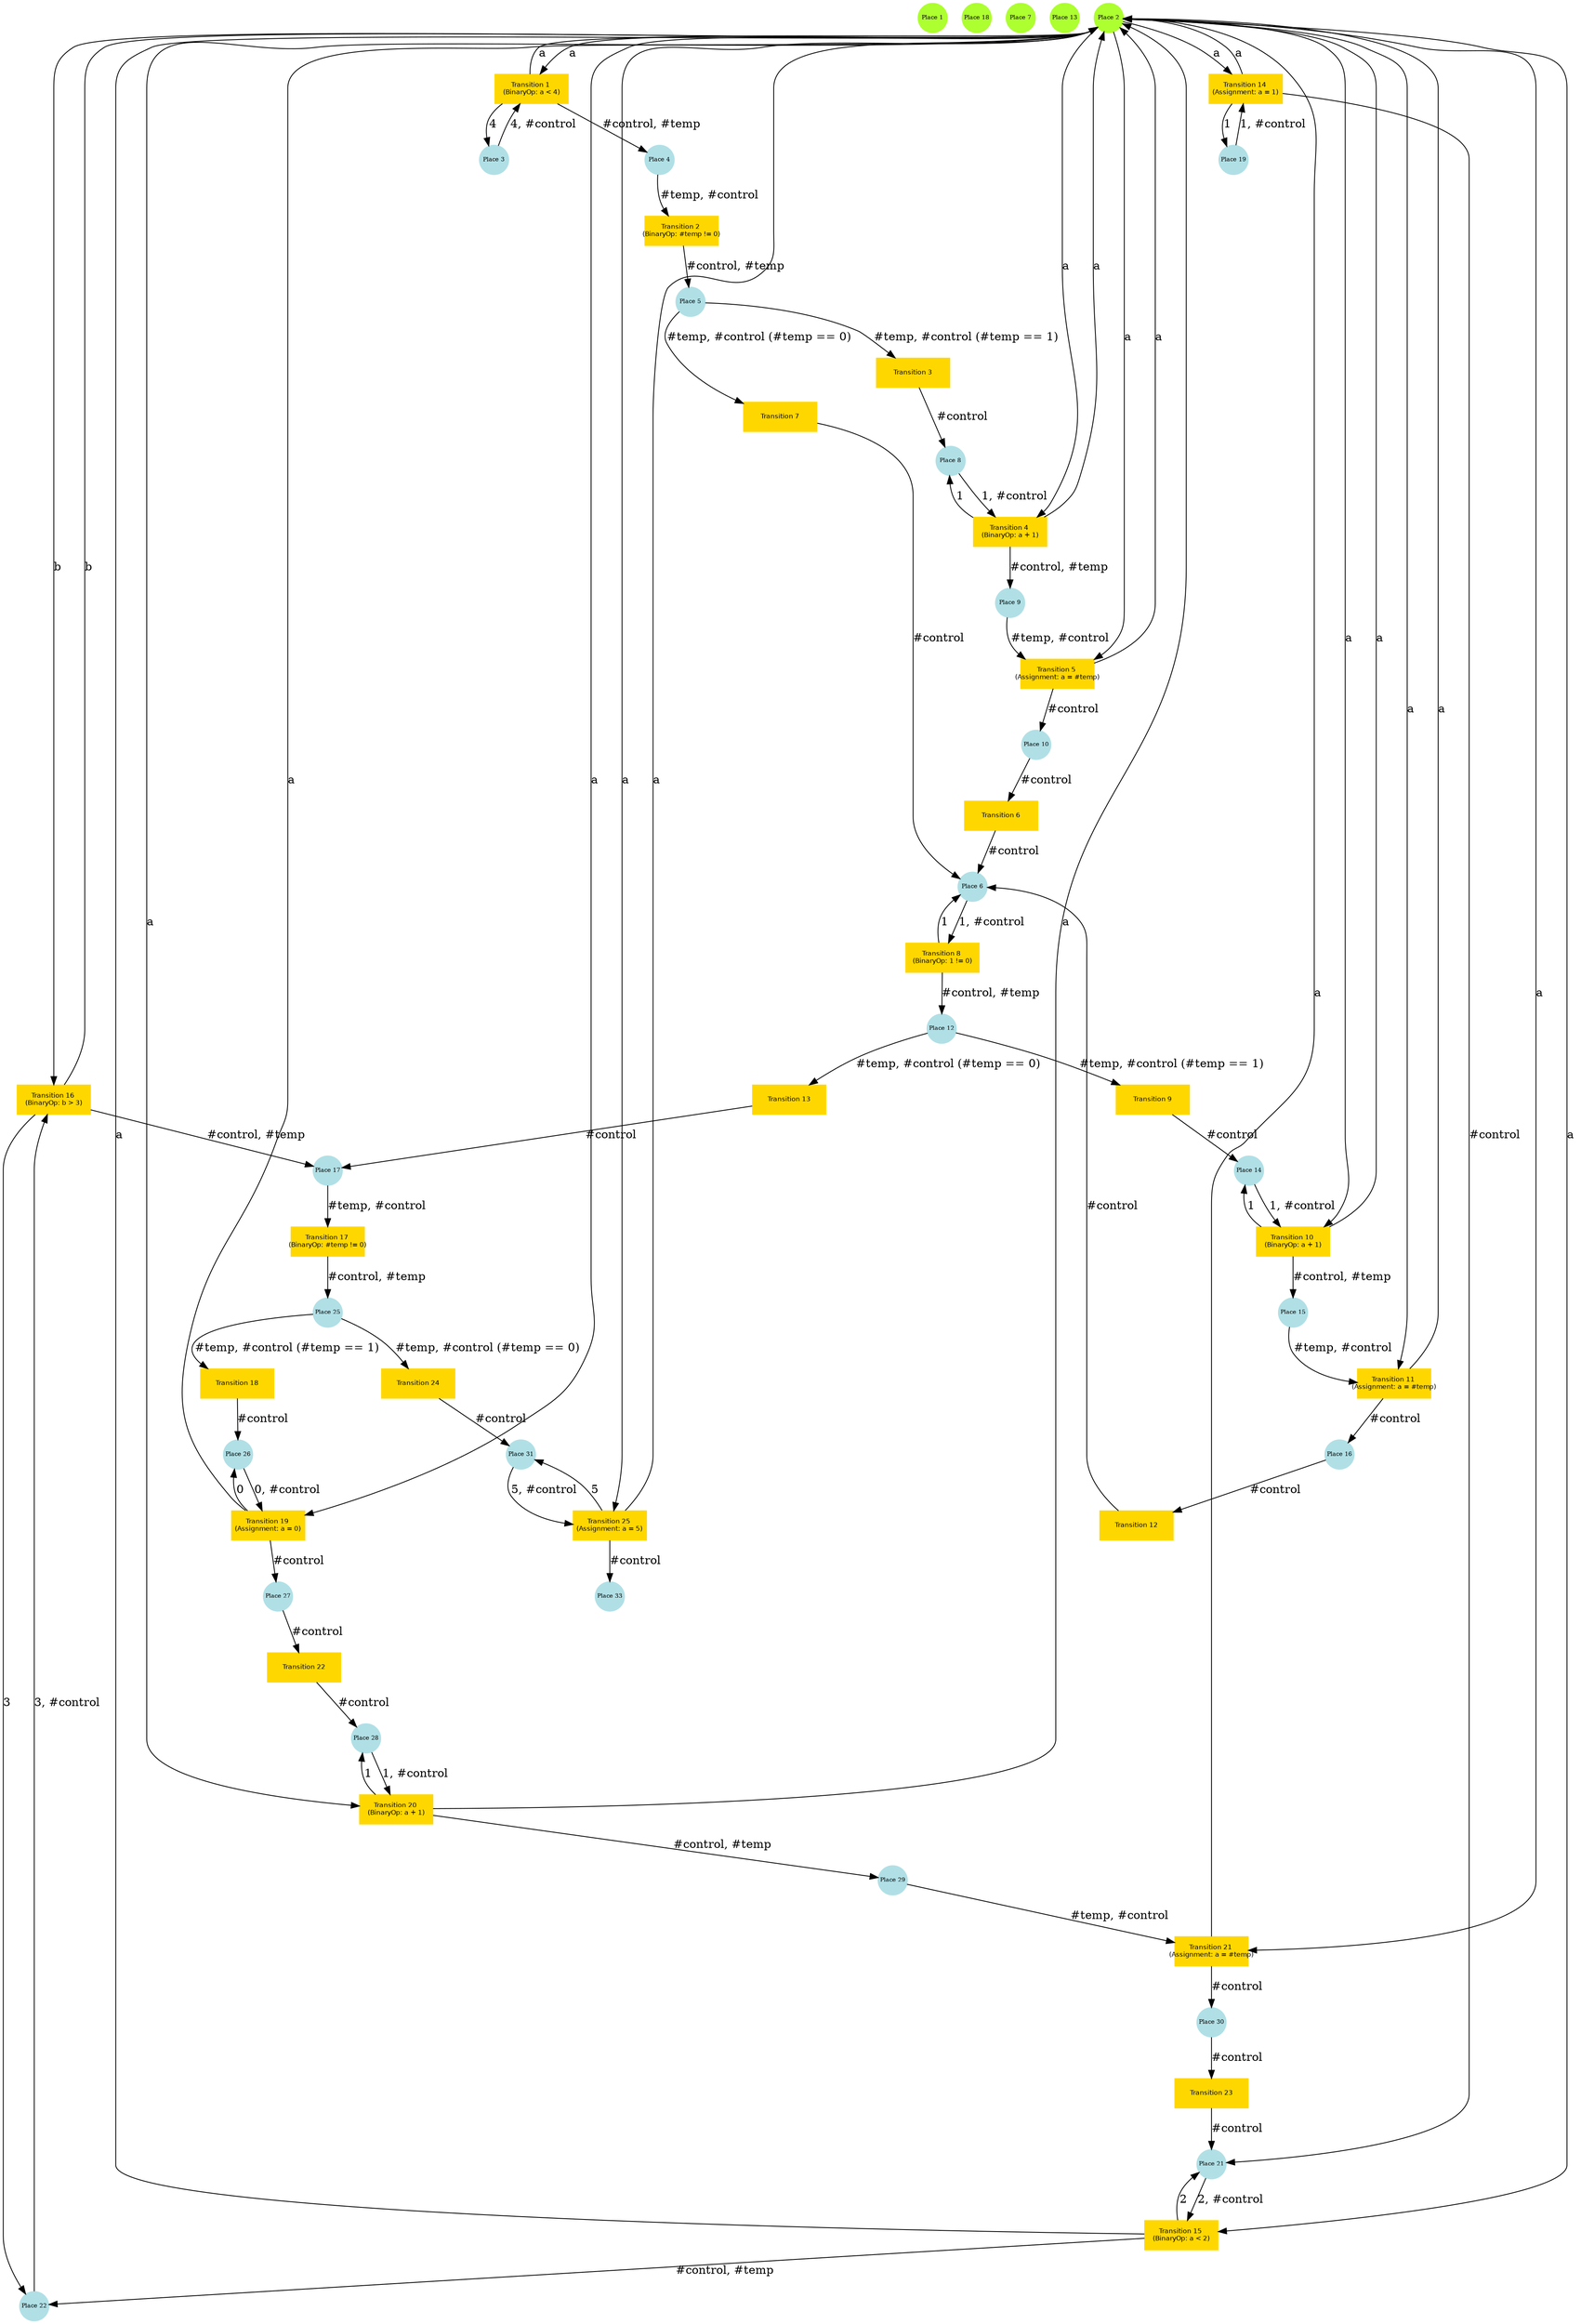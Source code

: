 digraph boxes_and_circles { 
graph [overlap = true, fontsize = 10] 
node [shape = circle, fixedsize = true, color = greenyellow, style = "filled", fontsize = 7] 
Place1[ label = "Place 1" ]; Place18[ label = "Place 18" ]; Place7[ label = "Place 7" ]; Place13[ label = "Place 13" ]; Place2[ label = "Place 2" ]; 
 node [shape = circle, fixedsize = true, color = powderblue, style = "filled", fontsize = 7] 
 Place10[ label = "Place 10" ]; Place25[ label = "Place 25" ]; Place16[ label = "Place 16" ]; Place3[ label = "Place 3" ]; Place4[ label = "Place 4" ]; Place17[ label = "Place 17" ]; Place30[ label = "Place 30" ]; Place5[ label = "Place 5" ]; Place12[ label = "Place 12" ]; Place31[ label = "Place 31" ]; Place19[ label = "Place 19" ]; Place6[ label = "Place 6" ]; Place26[ label = "Place 26" ]; Place33[ label = "Place 33" ]; Place27[ label = "Place 27" ]; Place8[ label = "Place 8" ]; Place14[ label = "Place 14" ]; Place9[ label = "Place 9" ]; Place15[ label = "Place 15" ]; Place21[ label = "Place 21" ]; Place22[ label = "Place 22" ]; Place28[ label = "Place 28" ]; Place29[ label = "Place 29" ]; 
 node [shape = box, fontname = Helvetica, color = gold, style = "filled", fontsize = 8, width = 1.25] 
Transition16 [ label = "Transition 16 
(BinaryOp: b > 3)" ]; Transition21 [ label = "Transition 21 
(Assignment: a = #temp)" ]; Transition1 [ label = "Transition 1 
(BinaryOp: a < 4)" ]; Transition7 [ label = "Transition 7" ]; Transition13 [ label = "Transition 13" ]; Transition18 [ label = "Transition 18" ]; Transition23 [ label = "Transition 23" ]; Transition2 [ label = "Transition 2 
(BinaryOp: #temp != 0)" ]; Transition8 [ label = "Transition 8 
(BinaryOp: 1 != 0)" ]; Transition24 [ label = "Transition 24" ]; Transition14 [ label = "Transition 14 
(Assignment: a = 1)" ]; Transition3 [ label = "Transition 3" ]; Transition9 [ label = "Transition 9" ]; Transition19 [ label = "Transition 19 
(Assignment: a = 0)" ]; Transition6 [ label = "Transition 6" ]; Transition12 [ label = "Transition 12" ]; Transition17 [ label = "Transition 17 
(BinaryOp: #temp != 0)" ]; Transition25 [ label = "Transition 25 
(Assignment: a = 5)" ]; Transition4 [ label = "Transition 4 
(BinaryOp: a + 1)" ]; Transition10 [ label = "Transition 10 
(BinaryOp: a + 1)" ]; Transition22 [ label = "Transition 22" ]; Transition15 [ label = "Transition 15 
(BinaryOp: a < 2)" ]; Transition20 [ label = "Transition 20 
(BinaryOp: a + 1)" ]; Transition5 [ label = "Transition 5 
(Assignment: a = #temp)" ]; Transition11 [ label = "Transition 11 
(Assignment: a = #temp)" ]; 
Place9 -> Transition5 [ label = "#temp, #control "]; 
 Place28 -> Transition20 [ label = "1, #control "]; 
 Place15 -> Transition11 [ label = "#temp, #control "]; 
 Place2 -> Transition21 [ label = "a "]; 
 Place10 -> Transition6 [ label = "#control "]; 
 Place2 -> Transition16 [ label = "b "]; 
 Place16 -> Transition12 [ label = "#control "]; 
 Place29 -> Transition21 [ label = "#temp, #control "]; 
 Place5 -> Transition7 [ label = "#temp, #control (#temp == 0) "]; 
 Place22 -> Transition16 [ label = "3, #control "]; 
 Place2 -> Transition1 [ label = "a "]; 
 Place3 -> Transition1 [ label = "4, #control "]; 
 Place12 -> Transition13 [ label = "#temp, #control (#temp == 0) "]; 
 Place27 -> Transition22 [ label = "#control "]; 
 Place25 -> Transition18 [ label = "#temp, #control (#temp == 1) "]; 
 Place2 -> Transition25 [ label = "a "]; 
 Place4 -> Transition2 [ label = "#temp, #control "]; 
 Place6 -> Transition8 [ label = "1, #control "]; 
 Place30 -> Transition23 [ label = "#control "]; 
 Place25 -> Transition24 [ label = "#temp, #control (#temp == 0) "]; 
 Place5 -> Transition3 [ label = "#temp, #control (#temp == 1) "]; 
 Place12 -> Transition9 [ label = "#temp, #control (#temp == 1) "]; 
 Place2 -> Transition14 [ label = "a "]; 
 Place31 -> Transition25 [ label = "5, #control "]; 
 Place19 -> Transition14 [ label = "1, #control "]; 
 Place2 -> Transition19 [ label = "a "]; 
 Place26 -> Transition19 [ label = "0, #control "]; 
 Place17 -> Transition17 [ label = "#temp, #control "]; 
 Place2 -> Transition20 [ label = "a "]; 
 Place2 -> Transition4 [ label = "a "]; 
 Place2 -> Transition10 [ label = "a "]; 
 Place8 -> Transition4 [ label = "1, #control "]; 
 Place14 -> Transition10 [ label = "1, #control "]; 
 Place2 -> Transition15 [ label = "a "]; 
 Place21 -> Transition15 [ label = "2, #control "]; 
 Place2 -> Transition5 [ label = "a "]; 
 Place2 -> Transition11 [ label = "a "]; 
 Transition11 -> Place2 [ label = "a "]; Transition20 -> Place28 [ label = "1 "]; Transition5 -> Place10 [ label = "#control "]; Transition20 -> Place2 [ label = "a "]; Transition11 -> Place16 [ label = "#control "]; Transition6 -> Place6 [ label = "#control "]; Transition16 -> Place17 [ label = "#control, #temp "]; Transition12 -> Place6 [ label = "#control "]; Transition21 -> Place2 [ label = "a "]; Transition1 -> Place4 [ label = "#control, #temp "]; Transition7 -> Place6 [ label = "#control "]; Transition16 -> Place22 [ label = "3 "]; Transition21 -> Place30 [ label = "#control "]; Transition16 -> Place2 [ label = "b "]; Transition1 -> Place3 [ label = "4 "]; Transition17 -> Place25 [ label = "#control, #temp "]; Transition22 -> Place28 [ label = "#control "]; Transition1 -> Place2 [ label = "a "]; Transition13 -> Place17 [ label = "#control "]; Transition23 -> Place21 [ label = "#control "]; Transition18 -> Place26 [ label = "#control "]; Transition2 -> Place5 [ label = "#control, #temp "]; Transition8 -> Place12 [ label = "#control, #temp "]; Transition8 -> Place6 [ label = "1 "]; Transition14 -> Place19 [ label = "1 "]; Transition24 -> Place31 [ label = "#control "]; Transition25 -> Place2 [ label = "a "]; Transition3 -> Place8 [ label = "#control "]; Transition9 -> Place14 [ label = "#control "]; Transition14 -> Place2 [ label = "a "]; Transition19 -> Place26 [ label = "0 "]; Transition25 -> Place31 [ label = "5 "]; Transition19 -> Place2 [ label = "a "]; Transition25 -> Place33 [ label = "#control "]; Transition14 -> Place21 [ label = "#control "]; Transition19 -> Place27 [ label = "#control "]; Transition4 -> Place9 [ label = "#control, #temp "]; Transition10 -> Place15 [ label = "#control, #temp "]; Transition15 -> Place2 [ label = "a "]; Transition4 -> Place8 [ label = "1 "]; Transition10 -> Place14 [ label = "1 "]; Transition15 -> Place22 [ label = "#control, #temp "]; Transition4 -> Place2 [ label = "a "]; Transition10 -> Place2 [ label = "a "]; Transition20 -> Place29 [ label = "#control, #temp "]; Transition15 -> Place21 [ label = "2 "]; Transition5 -> Place2 [ label = "a "]; 
 } 
 ")